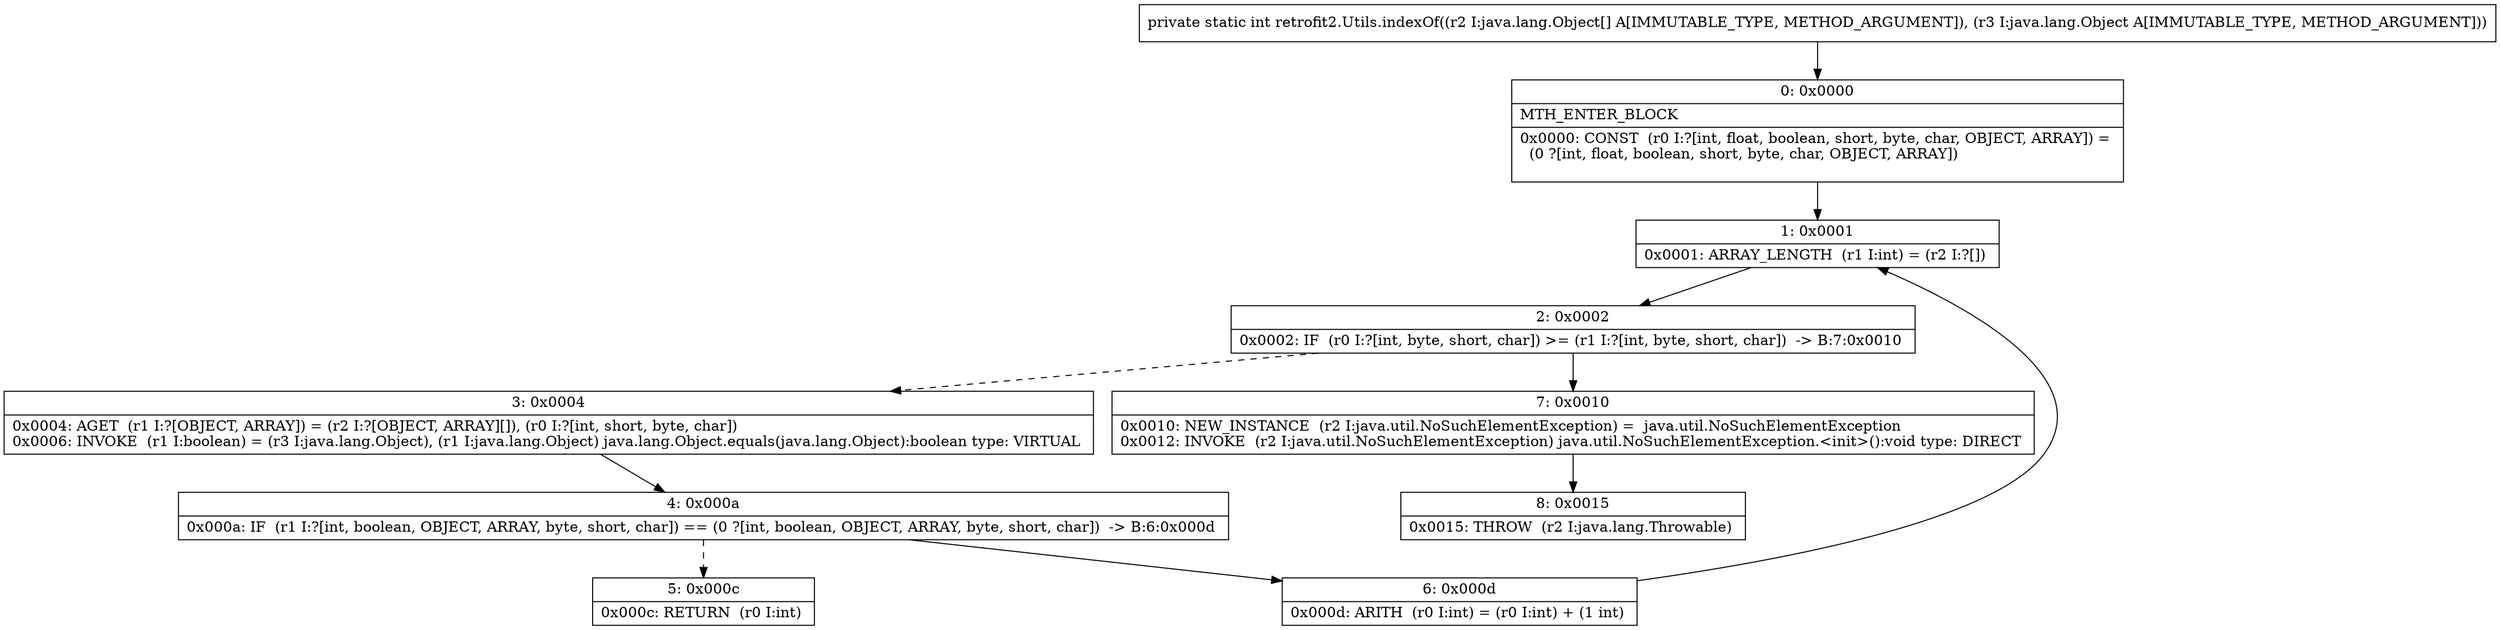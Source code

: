 digraph "CFG forretrofit2.Utils.indexOf([Ljava\/lang\/Object;Ljava\/lang\/Object;)I" {
Node_0 [shape=record,label="{0\:\ 0x0000|MTH_ENTER_BLOCK\l|0x0000: CONST  (r0 I:?[int, float, boolean, short, byte, char, OBJECT, ARRAY]) = \l  (0 ?[int, float, boolean, short, byte, char, OBJECT, ARRAY])\l \l}"];
Node_1 [shape=record,label="{1\:\ 0x0001|0x0001: ARRAY_LENGTH  (r1 I:int) = (r2 I:?[]) \l}"];
Node_2 [shape=record,label="{2\:\ 0x0002|0x0002: IF  (r0 I:?[int, byte, short, char]) \>= (r1 I:?[int, byte, short, char])  \-\> B:7:0x0010 \l}"];
Node_3 [shape=record,label="{3\:\ 0x0004|0x0004: AGET  (r1 I:?[OBJECT, ARRAY]) = (r2 I:?[OBJECT, ARRAY][]), (r0 I:?[int, short, byte, char]) \l0x0006: INVOKE  (r1 I:boolean) = (r3 I:java.lang.Object), (r1 I:java.lang.Object) java.lang.Object.equals(java.lang.Object):boolean type: VIRTUAL \l}"];
Node_4 [shape=record,label="{4\:\ 0x000a|0x000a: IF  (r1 I:?[int, boolean, OBJECT, ARRAY, byte, short, char]) == (0 ?[int, boolean, OBJECT, ARRAY, byte, short, char])  \-\> B:6:0x000d \l}"];
Node_5 [shape=record,label="{5\:\ 0x000c|0x000c: RETURN  (r0 I:int) \l}"];
Node_6 [shape=record,label="{6\:\ 0x000d|0x000d: ARITH  (r0 I:int) = (r0 I:int) + (1 int) \l}"];
Node_7 [shape=record,label="{7\:\ 0x0010|0x0010: NEW_INSTANCE  (r2 I:java.util.NoSuchElementException) =  java.util.NoSuchElementException \l0x0012: INVOKE  (r2 I:java.util.NoSuchElementException) java.util.NoSuchElementException.\<init\>():void type: DIRECT \l}"];
Node_8 [shape=record,label="{8\:\ 0x0015|0x0015: THROW  (r2 I:java.lang.Throwable) \l}"];
MethodNode[shape=record,label="{private static int retrofit2.Utils.indexOf((r2 I:java.lang.Object[] A[IMMUTABLE_TYPE, METHOD_ARGUMENT]), (r3 I:java.lang.Object A[IMMUTABLE_TYPE, METHOD_ARGUMENT])) }"];
MethodNode -> Node_0;
Node_0 -> Node_1;
Node_1 -> Node_2;
Node_2 -> Node_3[style=dashed];
Node_2 -> Node_7;
Node_3 -> Node_4;
Node_4 -> Node_5[style=dashed];
Node_4 -> Node_6;
Node_6 -> Node_1;
Node_7 -> Node_8;
}

